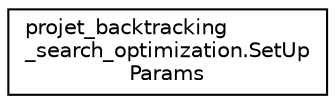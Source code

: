 digraph "Graphical Class Hierarchy"
{
  edge [fontname="Helvetica",fontsize="10",labelfontname="Helvetica",labelfontsize="10"];
  node [fontname="Helvetica",fontsize="10",shape=record];
  rankdir="LR";
  Node0 [label="projet_backtracking\l_search_optimization.SetUp\lParams",height=0.2,width=0.4,color="black", fillcolor="white", style="filled",URL="$classprojet__backtracking__search__optimization_1_1_set_up_params.html"];
}
